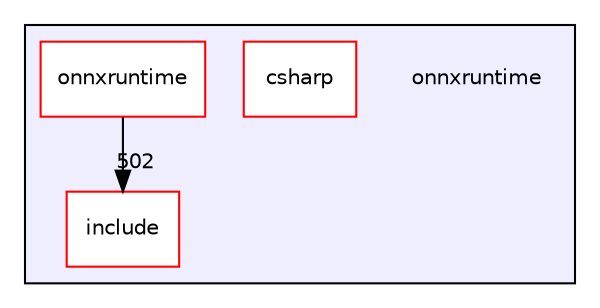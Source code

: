 digraph "onnxruntime" {
  compound=true
  node [ fontsize="10", fontname="Helvetica"];
  edge [ labelfontsize="10", labelfontname="Helvetica"];
  subgraph clusterdir_e3b9a701244be82c687fe9b0a9acac94 {
    graph [ bgcolor="#eeeeff", pencolor="black", label="" URL="dir_e3b9a701244be82c687fe9b0a9acac94.html"];
    dir_e3b9a701244be82c687fe9b0a9acac94 [shape=plaintext label="onnxruntime"];
    dir_7d779551a01842f41def0df88620cd1b [shape=box label="csharp" color="red" fillcolor="white" style="filled" URL="dir_7d779551a01842f41def0df88620cd1b.html"];
    dir_f44f875884e6b767c5658db22ccaab42 [shape=box label="include" color="red" fillcolor="white" style="filled" URL="dir_f44f875884e6b767c5658db22ccaab42.html"];
    dir_975c6b7dfd8e9a3052170d7139ee98b5 [shape=box label="onnxruntime" color="red" fillcolor="white" style="filled" URL="dir_975c6b7dfd8e9a3052170d7139ee98b5.html"];
  }
  dir_975c6b7dfd8e9a3052170d7139ee98b5->dir_f44f875884e6b767c5658db22ccaab42 [headlabel="502", labeldistance=1.5 headhref="dir_000012_000008.html"];
}
